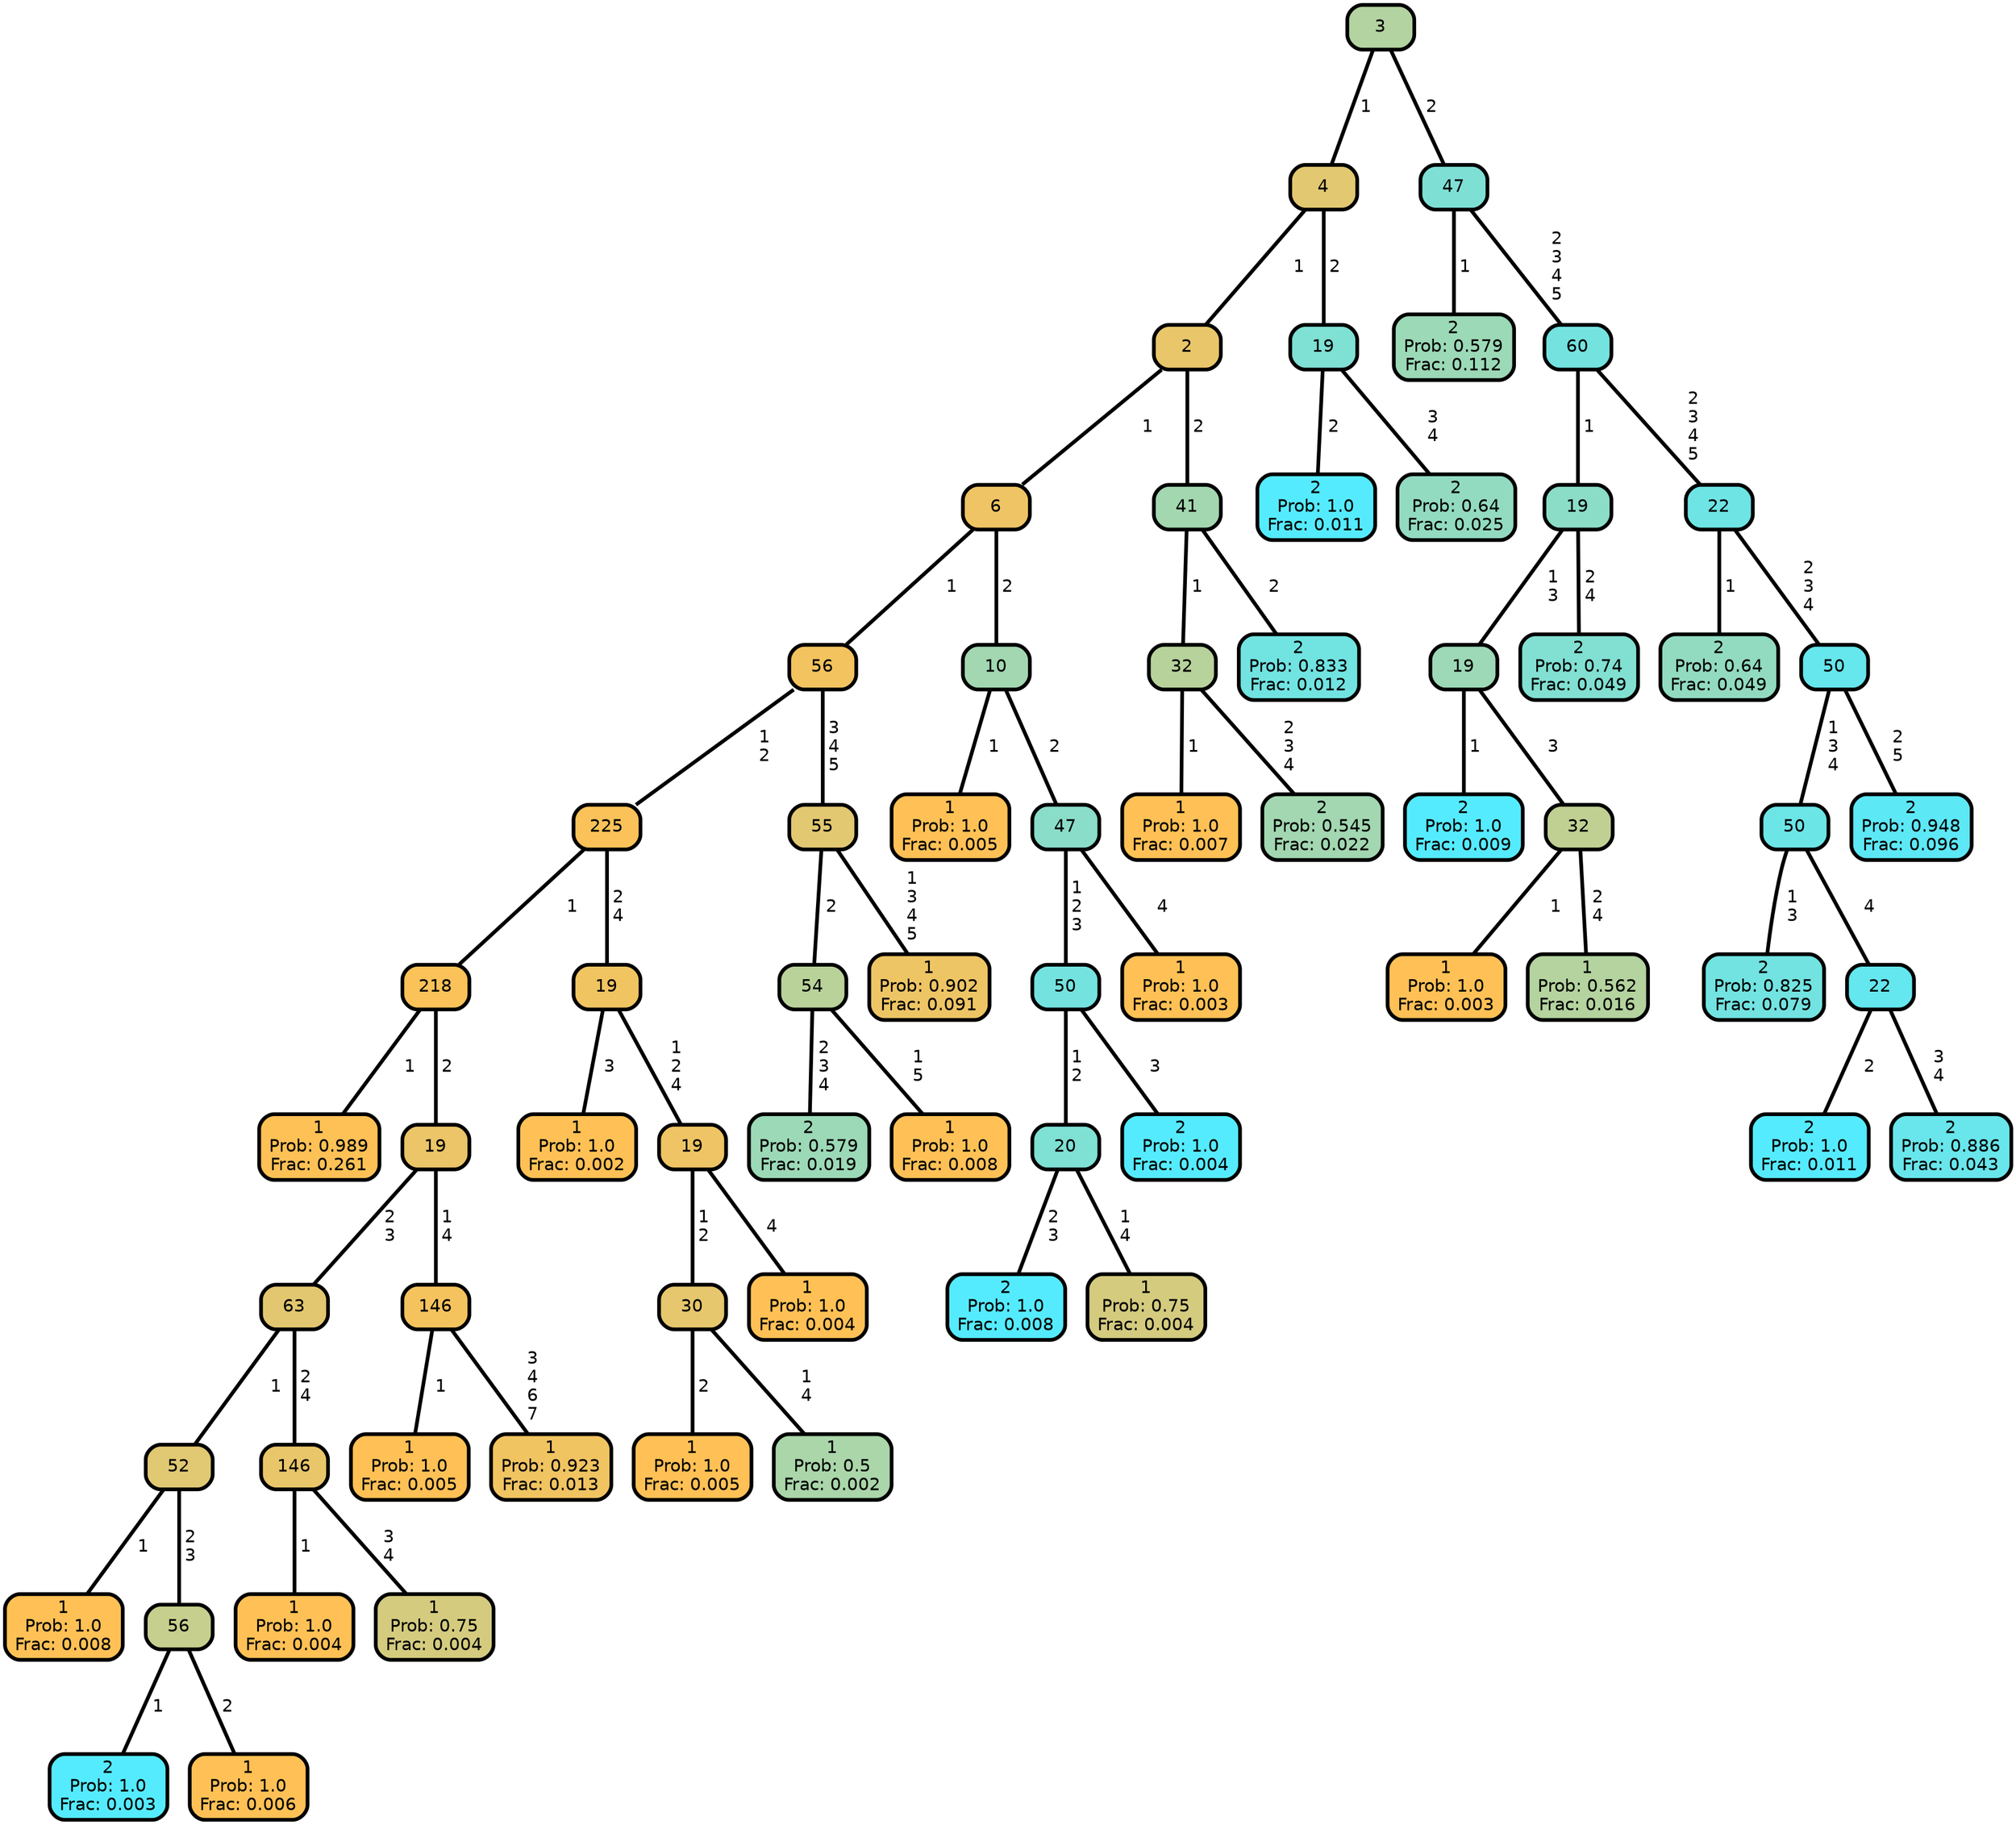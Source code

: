graph Tree {
node [shape=box, style="filled, rounded",color="black",penwidth="3",fontcolor="black",                 fontname=helvetica] ;
graph [ranksep="0 equally", splines=straight,                 bgcolor=transparent, dpi=200] ;
edge [fontname=helvetica, color=black] ;
0 [label="1
Prob: 0.989
Frac: 0.261", fillcolor="#fdc156"] ;
1 [label="218", fillcolor="#fac259"] ;
2 [label="1
Prob: 1.0
Frac: 0.008", fillcolor="#ffc155"] ;
3 [label="52", fillcolor="#e1c873"] ;
4 [label="2
Prob: 1.0
Frac: 0.003", fillcolor="#55ebff"] ;
5 [label="56", fillcolor="#c6cf8d"] ;
6 [label="1
Prob: 1.0
Frac: 0.006", fillcolor="#ffc155"] ;
7 [label="63", fillcolor="#e3c770"] ;
8 [label="1
Prob: 1.0
Frac: 0.004", fillcolor="#ffc155"] ;
9 [label="146", fillcolor="#e9c66a"] ;
10 [label="1
Prob: 0.75
Frac: 0.004", fillcolor="#d4cb7f"] ;
11 [label="19", fillcolor="#ebc568"] ;
12 [label="1
Prob: 1.0
Frac: 0.005", fillcolor="#ffc155"] ;
13 [label="146", fillcolor="#f5c35e"] ;
14 [label="1
Prob: 0.923
Frac: 0.013", fillcolor="#f1c462"] ;
15 [label="225", fillcolor="#fac259"] ;
16 [label="1
Prob: 1.0
Frac: 0.002", fillcolor="#ffc155"] ;
17 [label="19", fillcolor="#f1c462"] ;
18 [label="1
Prob: 1.0
Frac: 0.005", fillcolor="#ffc155"] ;
19 [label="30", fillcolor="#e6c76d"] ;
20 [label="1
Prob: 0.5
Frac: 0.002", fillcolor="#aad6aa"] ;
21 [label="19", fillcolor="#efc464"] ;
22 [label="1
Prob: 1.0
Frac: 0.004", fillcolor="#ffc155"] ;
23 [label="56", fillcolor="#f3c360"] ;
24 [label="2
Prob: 0.579
Frac: 0.019", fillcolor="#9cd9b7"] ;
25 [label="54", fillcolor="#b9d29a"] ;
26 [label="1
Prob: 1.0
Frac: 0.008", fillcolor="#ffc155"] ;
27 [label="55", fillcolor="#e2c871"] ;
28 [label="1
Prob: 0.902
Frac: 0.091", fillcolor="#eec565"] ;
29 [label="6", fillcolor="#efc464"] ;
30 [label="1
Prob: 1.0
Frac: 0.005", fillcolor="#ffc155"] ;
31 [label="10", fillcolor="#a2d7b1"] ;
32 [label="2
Prob: 1.0
Frac: 0.008", fillcolor="#55ebff"] ;
33 [label="20", fillcolor="#7fe0d4"] ;
34 [label="1
Prob: 0.75
Frac: 0.004", fillcolor="#d4cb7f"] ;
35 [label="50", fillcolor="#74e3df"] ;
36 [label="2
Prob: 1.0
Frac: 0.004", fillcolor="#55ebff"] ;
37 [label="47", fillcolor="#8addc9"] ;
38 [label="1
Prob: 1.0
Frac: 0.003", fillcolor="#ffc155"] ;
39 [label="2", fillcolor="#e9c66a"] ;
40 [label="1
Prob: 1.0
Frac: 0.007", fillcolor="#ffc155"] ;
41 [label="32", fillcolor="#b8d29b"] ;
42 [label="2
Prob: 0.545
Frac: 0.022", fillcolor="#a2d7b1"] ;
43 [label="41", fillcolor="#a3d7b0"] ;
44 [label="2
Prob: 0.833
Frac: 0.012", fillcolor="#71e4e2"] ;
45 [label="4", fillcolor="#e2c871"] ;
46 [label="2
Prob: 1.0
Frac: 0.011", fillcolor="#55ebff"] ;
47 [label="19", fillcolor="#7fe0d4"] ;
48 [label="2
Prob: 0.64
Frac: 0.025", fillcolor="#92dbc1"] ;
49 [label="3", fillcolor="#b3d3a0"] ;
50 [label="2
Prob: 0.579
Frac: 0.112", fillcolor="#9cd9b7"] ;
51 [label="47", fillcolor="#7ee0d5"] ;
52 [label="2
Prob: 1.0
Frac: 0.009", fillcolor="#55ebff"] ;
53 [label="19", fillcolor="#9dd9b6"] ;
54 [label="1
Prob: 1.0
Frac: 0.003", fillcolor="#ffc155"] ;
55 [label="32", fillcolor="#c0d093"] ;
56 [label="1
Prob: 0.562
Frac: 0.016", fillcolor="#b4d39f"] ;
57 [label="19", fillcolor="#8bddc8"] ;
58 [label="2
Prob: 0.74
Frac: 0.049", fillcolor="#81e0d2"] ;
59 [label="60", fillcolor="#74e3df"] ;
60 [label="2
Prob: 0.64
Frac: 0.049", fillcolor="#92dbc1"] ;
61 [label="22", fillcolor="#6ee4e5"] ;
62 [label="2
Prob: 0.825
Frac: 0.079", fillcolor="#72e3e1"] ;
63 [label="50", fillcolor="#6ce5e7"] ;
64 [label="2
Prob: 1.0
Frac: 0.011", fillcolor="#55ebff"] ;
65 [label="22", fillcolor="#64e7ef"] ;
66 [label="2
Prob: 0.886
Frac: 0.043", fillcolor="#68e6eb"] ;
67 [label="50", fillcolor="#66e6ed"] ;
68 [label="2
Prob: 0.948
Frac: 0.096", fillcolor="#5de8f6"] ;
1 -- 0 [label=" 1",penwidth=3] ;
1 -- 11 [label=" 2",penwidth=3] ;
3 -- 2 [label=" 1",penwidth=3] ;
3 -- 5 [label=" 2\n 3",penwidth=3] ;
5 -- 4 [label=" 1",penwidth=3] ;
5 -- 6 [label=" 2",penwidth=3] ;
7 -- 3 [label=" 1",penwidth=3] ;
7 -- 9 [label=" 2\n 4",penwidth=3] ;
9 -- 8 [label=" 1",penwidth=3] ;
9 -- 10 [label=" 3\n 4",penwidth=3] ;
11 -- 7 [label=" 2\n 3",penwidth=3] ;
11 -- 13 [label=" 1\n 4",penwidth=3] ;
13 -- 12 [label=" 1",penwidth=3] ;
13 -- 14 [label=" 3\n 4\n 6\n 7",penwidth=3] ;
15 -- 1 [label=" 1",penwidth=3] ;
15 -- 17 [label=" 2\n 4",penwidth=3] ;
17 -- 16 [label=" 3",penwidth=3] ;
17 -- 21 [label=" 1\n 2\n 4",penwidth=3] ;
19 -- 18 [label=" 2",penwidth=3] ;
19 -- 20 [label=" 1\n 4",penwidth=3] ;
21 -- 19 [label=" 1\n 2",penwidth=3] ;
21 -- 22 [label=" 4",penwidth=3] ;
23 -- 15 [label=" 1\n 2",penwidth=3] ;
23 -- 27 [label=" 3\n 4\n 5",penwidth=3] ;
25 -- 24 [label=" 2\n 3\n 4",penwidth=3] ;
25 -- 26 [label=" 1\n 5",penwidth=3] ;
27 -- 25 [label=" 2",penwidth=3] ;
27 -- 28 [label=" 1\n 3\n 4\n 5",penwidth=3] ;
29 -- 23 [label=" 1",penwidth=3] ;
29 -- 31 [label=" 2",penwidth=3] ;
31 -- 30 [label=" 1",penwidth=3] ;
31 -- 37 [label=" 2",penwidth=3] ;
33 -- 32 [label=" 2\n 3",penwidth=3] ;
33 -- 34 [label=" 1\n 4",penwidth=3] ;
35 -- 33 [label=" 1\n 2",penwidth=3] ;
35 -- 36 [label=" 3",penwidth=3] ;
37 -- 35 [label=" 1\n 2\n 3",penwidth=3] ;
37 -- 38 [label=" 4",penwidth=3] ;
39 -- 29 [label=" 1",penwidth=3] ;
39 -- 43 [label=" 2",penwidth=3] ;
41 -- 40 [label=" 1",penwidth=3] ;
41 -- 42 [label=" 2\n 3\n 4",penwidth=3] ;
43 -- 41 [label=" 1",penwidth=3] ;
43 -- 44 [label=" 2",penwidth=3] ;
45 -- 39 [label=" 1",penwidth=3] ;
45 -- 47 [label=" 2",penwidth=3] ;
47 -- 46 [label=" 2",penwidth=3] ;
47 -- 48 [label=" 3\n 4",penwidth=3] ;
49 -- 45 [label=" 1",penwidth=3] ;
49 -- 51 [label=" 2",penwidth=3] ;
51 -- 50 [label=" 1",penwidth=3] ;
51 -- 59 [label=" 2\n 3\n 4\n 5",penwidth=3] ;
53 -- 52 [label=" 1",penwidth=3] ;
53 -- 55 [label=" 3",penwidth=3] ;
55 -- 54 [label=" 1",penwidth=3] ;
55 -- 56 [label=" 2\n 4",penwidth=3] ;
57 -- 53 [label=" 1\n 3",penwidth=3] ;
57 -- 58 [label=" 2\n 4",penwidth=3] ;
59 -- 57 [label=" 1",penwidth=3] ;
59 -- 61 [label=" 2\n 3\n 4\n 5",penwidth=3] ;
61 -- 60 [label=" 1",penwidth=3] ;
61 -- 67 [label=" 2\n 3\n 4",penwidth=3] ;
63 -- 62 [label=" 1\n 3",penwidth=3] ;
63 -- 65 [label=" 4",penwidth=3] ;
65 -- 64 [label=" 2",penwidth=3] ;
65 -- 66 [label=" 3\n 4",penwidth=3] ;
67 -- 63 [label=" 1\n 3\n 4",penwidth=3] ;
67 -- 68 [label=" 2\n 5",penwidth=3] ;
{rank = same;}}